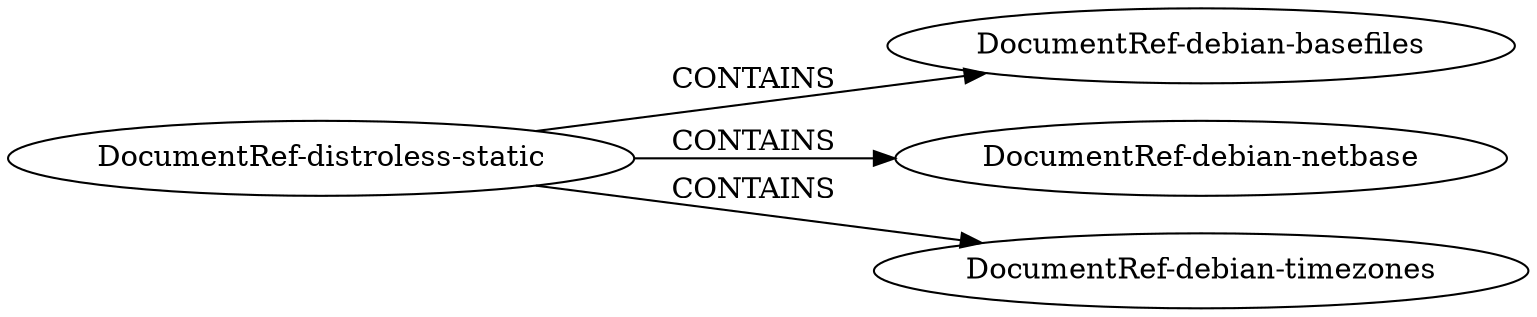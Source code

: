 digraph {
  rankdir=LR;
  distroless[label="DocumentRef-distroless-static"];
  base[label="DocumentRef-debian-basefiles"];
  netbase[label="DocumentRef-debian-netbase"];
  tzdata[label="DocumentRef-debian-timezones"];
  distroless -> base[label="CONTAINS"];
  distroless -> netbase[label="CONTAINS"];
  distroless -> tzdata[label="CONTAINS"];
}
